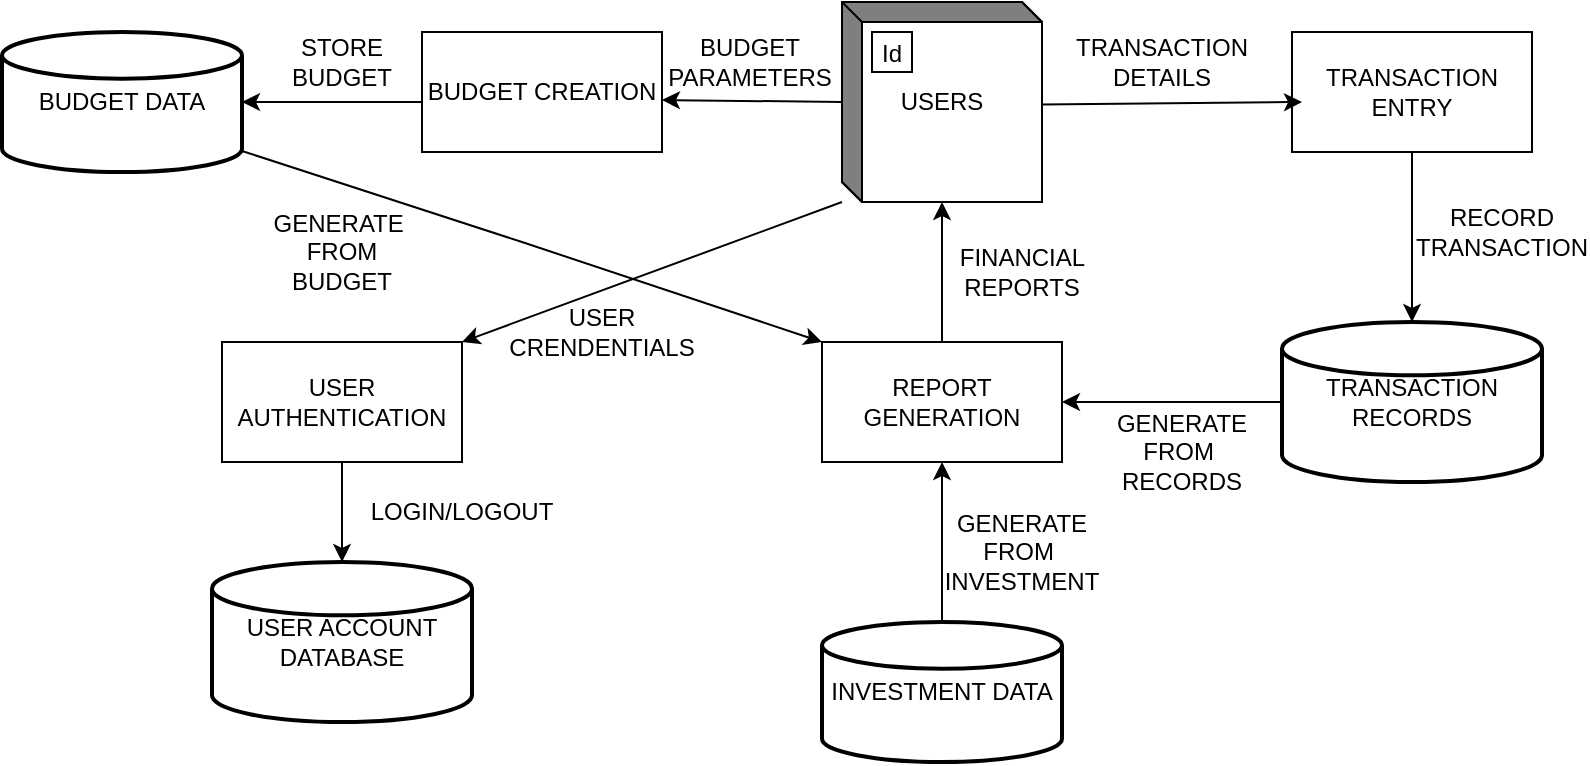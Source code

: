 <mxfile version="24.2.5" type="google">
  <diagram name="Page-1" id="3ORLiGL7Et31fk__5BfS">
    <mxGraphModel dx="1050" dy="1699" grid="1" gridSize="10" guides="1" tooltips="1" connect="1" arrows="1" fold="1" page="1" pageScale="1" pageWidth="827" pageHeight="1169" math="0" shadow="0">
      <root>
        <mxCell id="0" />
        <mxCell id="1" parent="0" />
        <mxCell id="a0WJ26Bbrg04WRUe7by5-2" value="BUDGET DATA" style="strokeWidth=2;html=1;shape=mxgraph.flowchart.database;whiteSpace=wrap;" vertex="1" parent="1">
          <mxGeometry x="70" y="-805" width="120" height="70" as="geometry" />
        </mxCell>
        <mxCell id="a0WJ26Bbrg04WRUe7by5-3" value="TRANSACTION RECORDS" style="strokeWidth=2;html=1;shape=mxgraph.flowchart.database;whiteSpace=wrap;" vertex="1" parent="1">
          <mxGeometry x="710" y="-660" width="130" height="80" as="geometry" />
        </mxCell>
        <mxCell id="a0WJ26Bbrg04WRUe7by5-22" value="" style="edgeStyle=orthogonalEdgeStyle;rounded=0;orthogonalLoop=1;jettySize=auto;html=1;" edge="1" parent="1" source="a0WJ26Bbrg04WRUe7by5-4" target="a0WJ26Bbrg04WRUe7by5-11">
          <mxGeometry relative="1" as="geometry" />
        </mxCell>
        <mxCell id="a0WJ26Bbrg04WRUe7by5-4" value="INVESTMENT DATA" style="strokeWidth=2;html=1;shape=mxgraph.flowchart.database;whiteSpace=wrap;" vertex="1" parent="1">
          <mxGeometry x="480" y="-510" width="120" height="70" as="geometry" />
        </mxCell>
        <mxCell id="a0WJ26Bbrg04WRUe7by5-5" value="USER ACCOUNT DATABASE" style="strokeWidth=2;html=1;shape=mxgraph.flowchart.database;whiteSpace=wrap;" vertex="1" parent="1">
          <mxGeometry x="175" y="-540" width="130" height="80" as="geometry" />
        </mxCell>
        <mxCell id="a0WJ26Bbrg04WRUe7by5-28" value="" style="edgeStyle=orthogonalEdgeStyle;rounded=0;orthogonalLoop=1;jettySize=auto;html=1;" edge="1" parent="1" source="a0WJ26Bbrg04WRUe7by5-6" target="a0WJ26Bbrg04WRUe7by5-5">
          <mxGeometry relative="1" as="geometry" />
        </mxCell>
        <mxCell id="a0WJ26Bbrg04WRUe7by5-6" value="USER AUTHENTICATION" style="rounded=0;whiteSpace=wrap;html=1;" vertex="1" parent="1">
          <mxGeometry x="180" y="-650" width="120" height="60" as="geometry" />
        </mxCell>
        <mxCell id="a0WJ26Bbrg04WRUe7by5-7" value="BUDGET CREATION" style="rounded=0;whiteSpace=wrap;html=1;" vertex="1" parent="1">
          <mxGeometry x="280" y="-805" width="120" height="60" as="geometry" />
        </mxCell>
        <mxCell id="a0WJ26Bbrg04WRUe7by5-24" value="" style="edgeStyle=orthogonalEdgeStyle;rounded=0;orthogonalLoop=1;jettySize=auto;html=1;" edge="1" parent="1" source="a0WJ26Bbrg04WRUe7by5-9" target="a0WJ26Bbrg04WRUe7by5-3">
          <mxGeometry relative="1" as="geometry" />
        </mxCell>
        <mxCell id="a0WJ26Bbrg04WRUe7by5-9" value="TRANSACTION ENTRY" style="rounded=0;whiteSpace=wrap;html=1;" vertex="1" parent="1">
          <mxGeometry x="715" y="-805" width="120" height="60" as="geometry" />
        </mxCell>
        <mxCell id="a0WJ26Bbrg04WRUe7by5-21" value="" style="edgeStyle=orthogonalEdgeStyle;rounded=0;orthogonalLoop=1;jettySize=auto;html=1;" edge="1" parent="1" source="a0WJ26Bbrg04WRUe7by5-11" target="a0WJ26Bbrg04WRUe7by5-14">
          <mxGeometry relative="1" as="geometry" />
        </mxCell>
        <mxCell id="a0WJ26Bbrg04WRUe7by5-23" value="" style="edgeStyle=orthogonalEdgeStyle;rounded=0;orthogonalLoop=1;jettySize=auto;html=1;" edge="1" parent="1" source="a0WJ26Bbrg04WRUe7by5-3" target="a0WJ26Bbrg04WRUe7by5-11">
          <mxGeometry relative="1" as="geometry" />
        </mxCell>
        <mxCell id="a0WJ26Bbrg04WRUe7by5-11" value="REPORT GENERATION" style="rounded=0;whiteSpace=wrap;html=1;" vertex="1" parent="1">
          <mxGeometry x="480" y="-650" width="120" height="60" as="geometry" />
        </mxCell>
        <mxCell id="a0WJ26Bbrg04WRUe7by5-14" value="USERS" style="html=1;dashed=0;whiteSpace=wrap;shape=mxgraph.dfd.externalEntity" vertex="1" parent="1">
          <mxGeometry x="490" y="-820" width="100" height="100" as="geometry" />
        </mxCell>
        <mxCell id="a0WJ26Bbrg04WRUe7by5-15" value="Id" style="autosize=1;part=1;resizable=0;strokeColor=inherit;fillColor=inherit;gradientColor=inherit;" vertex="1" parent="a0WJ26Bbrg04WRUe7by5-14">
          <mxGeometry width="20" height="20" relative="1" as="geometry">
            <mxPoint x="15" y="15" as="offset" />
          </mxGeometry>
        </mxCell>
        <mxCell id="a0WJ26Bbrg04WRUe7by5-17" value="" style="endArrow=classic;html=1;rounded=0;entryX=1;entryY=0.5;entryDx=0;entryDy=0;entryPerimeter=0;" edge="1" parent="1" target="a0WJ26Bbrg04WRUe7by5-2">
          <mxGeometry width="50" height="50" relative="1" as="geometry">
            <mxPoint x="280" y="-770" as="sourcePoint" />
            <mxPoint x="580" y="-890" as="targetPoint" />
          </mxGeometry>
        </mxCell>
        <mxCell id="a0WJ26Bbrg04WRUe7by5-18" value="" style="endArrow=classic;html=1;rounded=0;" edge="1" parent="1">
          <mxGeometry width="50" height="50" relative="1" as="geometry">
            <mxPoint x="490" y="-770" as="sourcePoint" />
            <mxPoint x="400" y="-771" as="targetPoint" />
          </mxGeometry>
        </mxCell>
        <mxCell id="a0WJ26Bbrg04WRUe7by5-19" value="STORE BUDGET" style="text;html=1;align=center;verticalAlign=middle;whiteSpace=wrap;rounded=0;" vertex="1" parent="1">
          <mxGeometry x="210" y="-805" width="60" height="30" as="geometry" />
        </mxCell>
        <mxCell id="a0WJ26Bbrg04WRUe7by5-20" value="BUDGET PARAMETERS" style="text;html=1;align=center;verticalAlign=middle;whiteSpace=wrap;rounded=0;" vertex="1" parent="1">
          <mxGeometry x="414" y="-805" width="60" height="30" as="geometry" />
        </mxCell>
        <mxCell id="a0WJ26Bbrg04WRUe7by5-25" value="" style="endArrow=classic;html=1;rounded=0;exitX=0;exitY=0;exitDx=100;exitDy=32.5;exitPerimeter=0;" edge="1" parent="1">
          <mxGeometry width="50" height="50" relative="1" as="geometry">
            <mxPoint x="590" y="-768.75" as="sourcePoint" />
            <mxPoint x="720" y="-770" as="targetPoint" />
          </mxGeometry>
        </mxCell>
        <mxCell id="a0WJ26Bbrg04WRUe7by5-29" value="" style="endArrow=classic;html=1;rounded=0;entryX=0;entryY=0;entryDx=0;entryDy=0;exitX=1;exitY=0.85;exitDx=0;exitDy=0;exitPerimeter=0;" edge="1" parent="1" source="a0WJ26Bbrg04WRUe7by5-2" target="a0WJ26Bbrg04WRUe7by5-11">
          <mxGeometry width="50" height="50" relative="1" as="geometry">
            <mxPoint x="350" y="-680" as="sourcePoint" />
            <mxPoint x="400" y="-730" as="targetPoint" />
            <Array as="points">
              <mxPoint x="330" y="-700" />
            </Array>
          </mxGeometry>
        </mxCell>
        <mxCell id="a0WJ26Bbrg04WRUe7by5-30" value="" style="endArrow=classic;html=1;rounded=0;entryX=1;entryY=0;entryDx=0;entryDy=0;exitX=0;exitY=1;exitDx=0;exitDy=0;exitPerimeter=0;" edge="1" parent="1" source="a0WJ26Bbrg04WRUe7by5-14" target="a0WJ26Bbrg04WRUe7by5-6">
          <mxGeometry width="50" height="50" relative="1" as="geometry">
            <mxPoint x="620" y="-790" as="sourcePoint" />
            <mxPoint x="670" y="-840" as="targetPoint" />
          </mxGeometry>
        </mxCell>
        <mxCell id="a0WJ26Bbrg04WRUe7by5-32" value="TRANSACTION&lt;div&gt;DETAILS&lt;/div&gt;" style="text;html=1;align=center;verticalAlign=middle;whiteSpace=wrap;rounded=0;" vertex="1" parent="1">
          <mxGeometry x="620" y="-805" width="60" height="30" as="geometry" />
        </mxCell>
        <mxCell id="a0WJ26Bbrg04WRUe7by5-33" value="RECORD TRANSACTION" style="text;html=1;align=center;verticalAlign=middle;whiteSpace=wrap;rounded=0;" vertex="1" parent="1">
          <mxGeometry x="790" y="-720" width="60" height="30" as="geometry" />
        </mxCell>
        <mxCell id="a0WJ26Bbrg04WRUe7by5-34" value="GENERATE&lt;div&gt;FROM&amp;nbsp;&lt;/div&gt;&lt;div&gt;RECORDS&lt;/div&gt;" style="text;html=1;align=center;verticalAlign=middle;whiteSpace=wrap;rounded=0;" vertex="1" parent="1">
          <mxGeometry x="630" y="-610" width="60" height="30" as="geometry" />
        </mxCell>
        <mxCell id="a0WJ26Bbrg04WRUe7by5-35" value="GENERATE&lt;div&gt;FROM&amp;nbsp;&lt;/div&gt;&lt;div&gt;INVESTMENT&lt;/div&gt;" style="text;html=1;align=center;verticalAlign=middle;whiteSpace=wrap;rounded=0;" vertex="1" parent="1">
          <mxGeometry x="550" y="-560" width="60" height="30" as="geometry" />
        </mxCell>
        <mxCell id="a0WJ26Bbrg04WRUe7by5-36" value="FINANCIAL REPORTS" style="text;html=1;align=center;verticalAlign=middle;whiteSpace=wrap;rounded=0;" vertex="1" parent="1">
          <mxGeometry x="550" y="-700" width="60" height="30" as="geometry" />
        </mxCell>
        <mxCell id="a0WJ26Bbrg04WRUe7by5-37" value="USER&lt;div&gt;CRENDENTIALS&lt;/div&gt;" style="text;html=1;align=center;verticalAlign=middle;whiteSpace=wrap;rounded=0;" vertex="1" parent="1">
          <mxGeometry x="340" y="-670" width="60" height="30" as="geometry" />
        </mxCell>
        <mxCell id="a0WJ26Bbrg04WRUe7by5-38" value="GENERATE&amp;nbsp;&lt;div&gt;FROM BUDGET&lt;/div&gt;" style="text;html=1;align=center;verticalAlign=middle;whiteSpace=wrap;rounded=0;" vertex="1" parent="1">
          <mxGeometry x="210" y="-710" width="60" height="30" as="geometry" />
        </mxCell>
        <mxCell id="a0WJ26Bbrg04WRUe7by5-39" value="LOGIN/LOGOUT" style="text;html=1;align=center;verticalAlign=middle;whiteSpace=wrap;rounded=0;" vertex="1" parent="1">
          <mxGeometry x="270" y="-580" width="60" height="30" as="geometry" />
        </mxCell>
      </root>
    </mxGraphModel>
  </diagram>
</mxfile>
